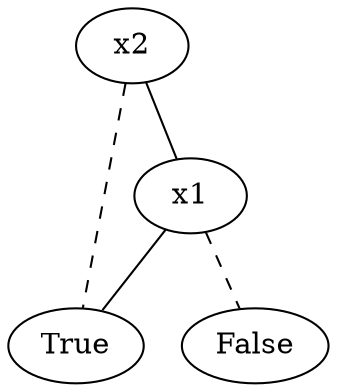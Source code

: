 graph { 
0 [ label = "x2" ];
1 [ label = "True" ];
0--1 [style=dashed];
2 [ label = "x1" ];
3 [ label = "False" ];
2--3 [style=dashed];
2--1;
0--2;
}